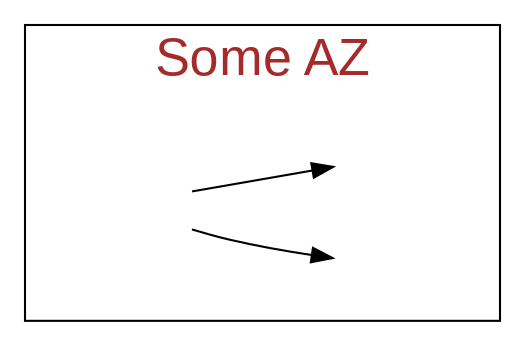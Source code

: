 digraph G {
	rankdir = LR
	graph[fontname=Arial, fontcolor=brown, fontsize=25]
	edge[fontname=Arial, fontsize=20]
	node[shape=none,width=1]

	a -> b0 [label="      "]
	a -> b1

	subgraph cluster_11 {
		a[image="elb.png",label=""]
		b0,b1[image="ec2-instance.png",label=""]
		label="Some AZ";
	}

}
